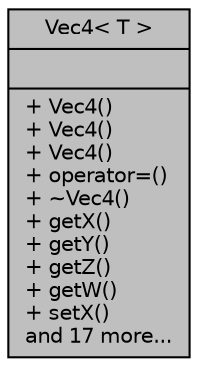 digraph "Vec4&lt; T &gt;"
{
 // INTERACTIVE_SVG=YES
 // LATEX_PDF_SIZE
  edge [fontname="Helvetica",fontsize="10",labelfontname="Helvetica",labelfontsize="10"];
  node [fontname="Helvetica",fontsize="10",shape=record];
  Node1 [label="{Vec4\< T \>\n||+ Vec4()\l+ Vec4()\l+ Vec4()\l+ operator=()\l+ ~Vec4()\l+ getX()\l+ getY()\l+ getZ()\l+ getW()\l+ setX()\land 17 more...\l}",height=0.2,width=0.4,color="black", fillcolor="grey75", style="filled", fontcolor="black",tooltip=" "];
}
